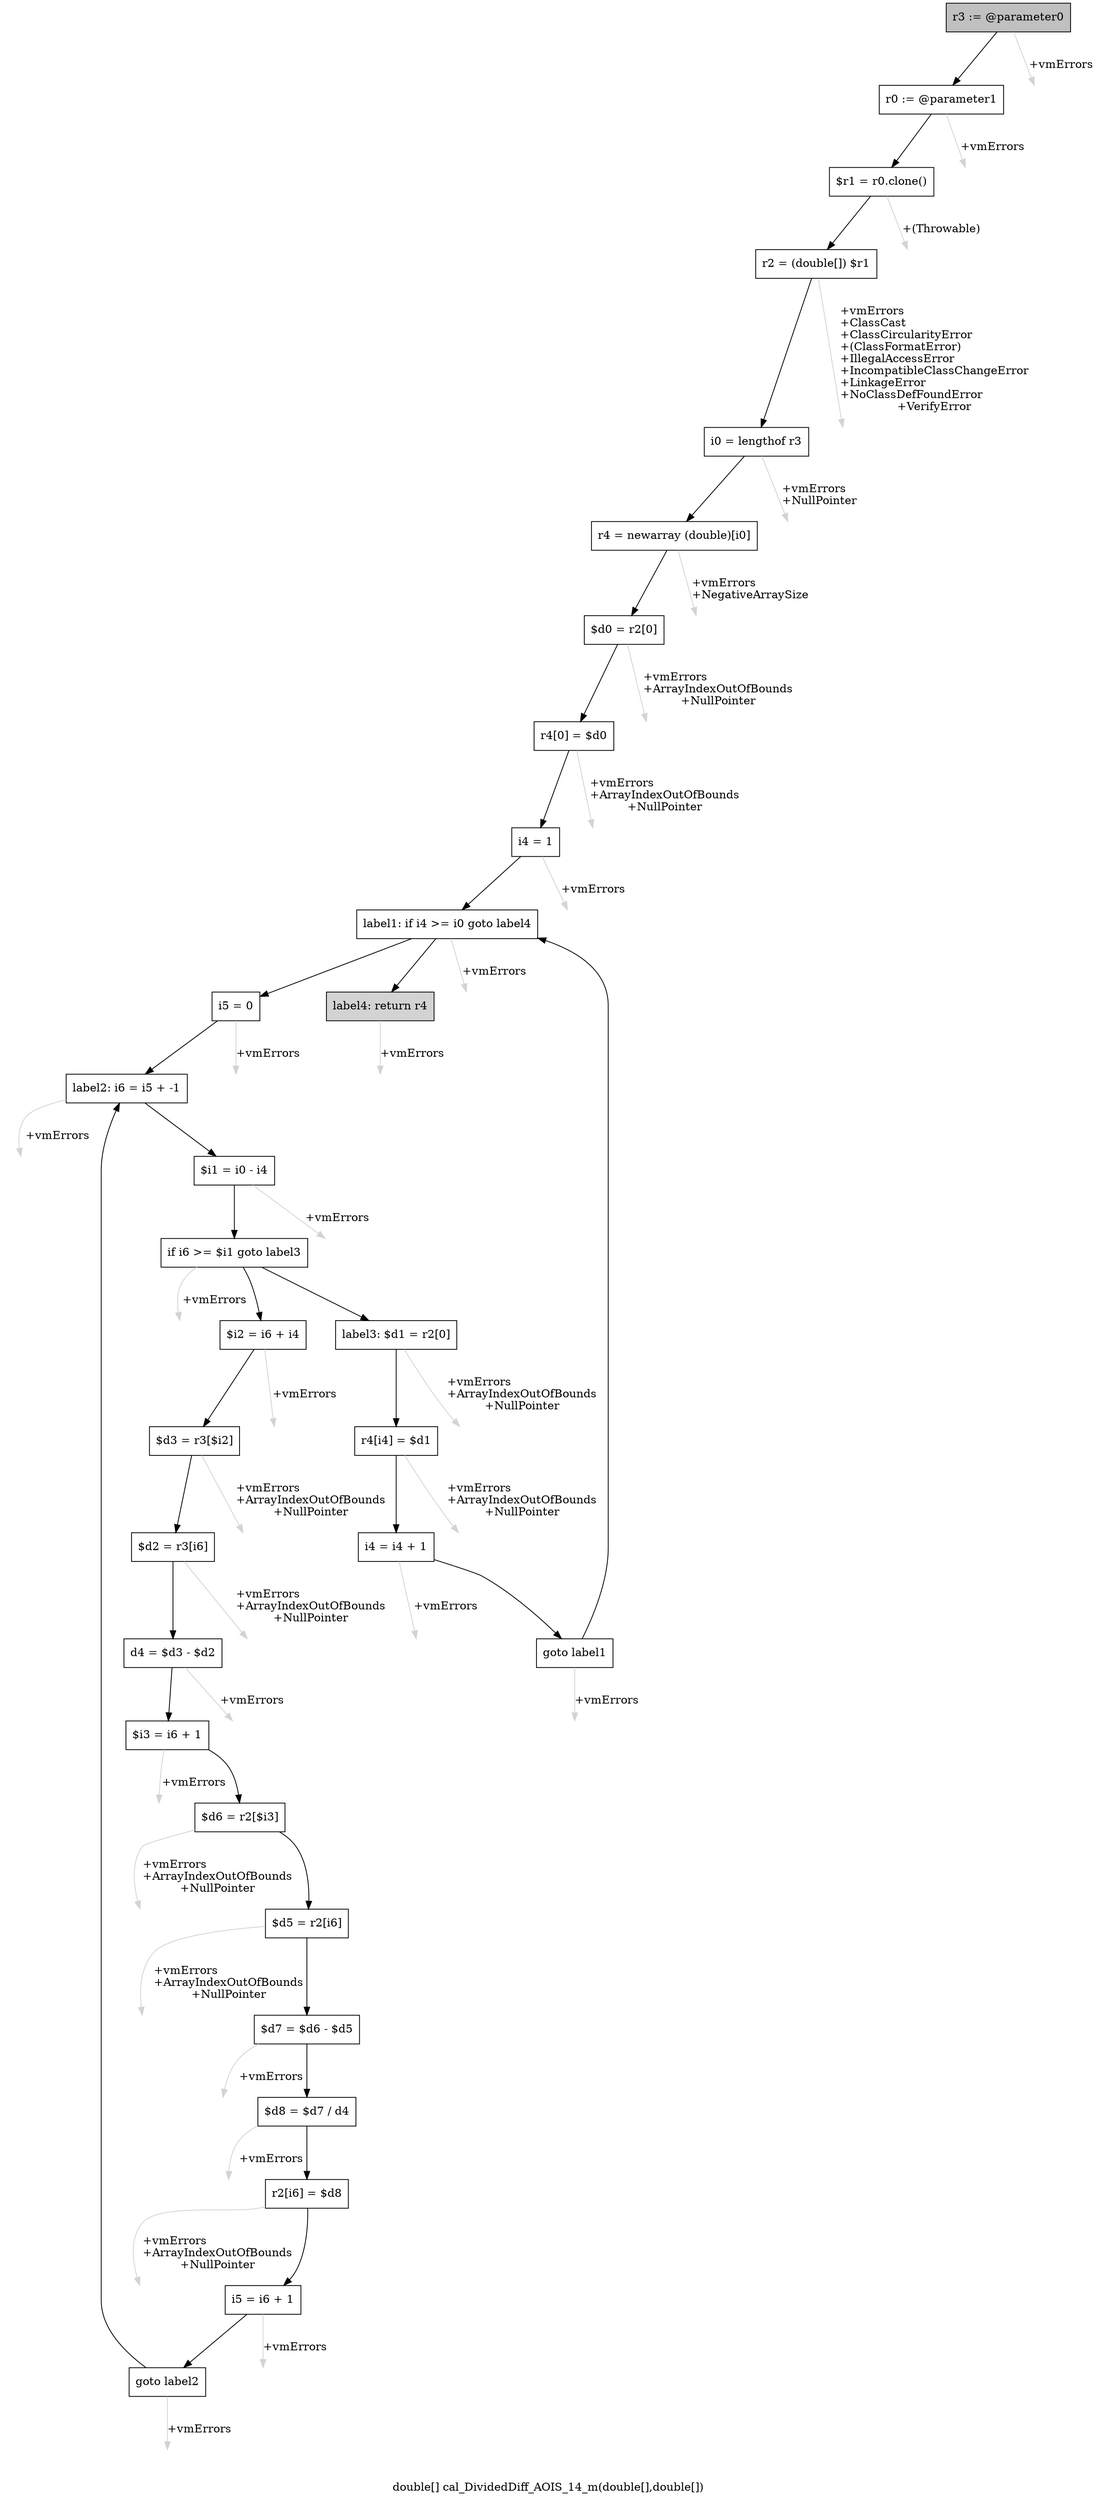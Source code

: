 digraph "double[] cal_DividedDiff_AOIS_14_m(double[],double[])" {
    label="double[] cal_DividedDiff_AOIS_14_m(double[],double[])";
    node [shape=box];
    "0" [style=filled,fillcolor=gray,label="r3 := @parameter0",];
    "1" [label="r0 := @parameter1",];
    "0"->"1" [color=black,];
    "31" [style=invis,label="Esc",];
    "0"->"31" [color=lightgray,label="\l+vmErrors",];
    "2" [label="$r1 = r0.clone()",];
    "1"->"2" [color=black,];
    "32" [style=invis,label="Esc",];
    "1"->"32" [color=lightgray,label="\l+vmErrors",];
    "3" [label="r2 = (double[]) $r1",];
    "2"->"3" [color=black,];
    "33" [style=invis,label="Esc",];
    "2"->"33" [color=lightgray,label="\l+(Throwable)",];
    "4" [label="i0 = lengthof r3",];
    "3"->"4" [color=black,];
    "34" [style=invis,label="Esc",];
    "3"->"34" [color=lightgray,label="\l+vmErrors\l+ClassCast\l+ClassCircularityError\l+(ClassFormatError)\l+IllegalAccessError\l+IncompatibleClassChangeError\l+LinkageError\l+NoClassDefFoundError\l+VerifyError",];
    "5" [label="r4 = newarray (double)[i0]",];
    "4"->"5" [color=black,];
    "35" [style=invis,label="Esc",];
    "4"->"35" [color=lightgray,label="\l+vmErrors\l+NullPointer",];
    "6" [label="$d0 = r2[0]",];
    "5"->"6" [color=black,];
    "36" [style=invis,label="Esc",];
    "5"->"36" [color=lightgray,label="\l+vmErrors\l+NegativeArraySize",];
    "7" [label="r4[0] = $d0",];
    "6"->"7" [color=black,];
    "37" [style=invis,label="Esc",];
    "6"->"37" [color=lightgray,label="\l+vmErrors\l+ArrayIndexOutOfBounds\l+NullPointer",];
    "8" [label="i4 = 1",];
    "7"->"8" [color=black,];
    "38" [style=invis,label="Esc",];
    "7"->"38" [color=lightgray,label="\l+vmErrors\l+ArrayIndexOutOfBounds\l+NullPointer",];
    "9" [label="label1: if i4 >= i0 goto label4",];
    "8"->"9" [color=black,];
    "39" [style=invis,label="Esc",];
    "8"->"39" [color=lightgray,label="\l+vmErrors",];
    "10" [label="i5 = 0",];
    "9"->"10" [color=black,];
    "30" [style=filled,fillcolor=lightgray,label="label4: return r4",];
    "9"->"30" [color=black,];
    "40" [style=invis,label="Esc",];
    "9"->"40" [color=lightgray,label="\l+vmErrors",];
    "11" [label="label2: i6 = i5 + -1",];
    "10"->"11" [color=black,];
    "41" [style=invis,label="Esc",];
    "10"->"41" [color=lightgray,label="\l+vmErrors",];
    "12" [label="$i1 = i0 - i4",];
    "11"->"12" [color=black,];
    "42" [style=invis,label="Esc",];
    "11"->"42" [color=lightgray,label="\l+vmErrors",];
    "13" [label="if i6 >= $i1 goto label3",];
    "12"->"13" [color=black,];
    "43" [style=invis,label="Esc",];
    "12"->"43" [color=lightgray,label="\l+vmErrors",];
    "14" [label="$i2 = i6 + i4",];
    "13"->"14" [color=black,];
    "26" [label="label3: $d1 = r2[0]",];
    "13"->"26" [color=black,];
    "44" [style=invis,label="Esc",];
    "13"->"44" [color=lightgray,label="\l+vmErrors",];
    "15" [label="$d3 = r3[$i2]",];
    "14"->"15" [color=black,];
    "45" [style=invis,label="Esc",];
    "14"->"45" [color=lightgray,label="\l+vmErrors",];
    "16" [label="$d2 = r3[i6]",];
    "15"->"16" [color=black,];
    "46" [style=invis,label="Esc",];
    "15"->"46" [color=lightgray,label="\l+vmErrors\l+ArrayIndexOutOfBounds\l+NullPointer",];
    "17" [label="d4 = $d3 - $d2",];
    "16"->"17" [color=black,];
    "47" [style=invis,label="Esc",];
    "16"->"47" [color=lightgray,label="\l+vmErrors\l+ArrayIndexOutOfBounds\l+NullPointer",];
    "18" [label="$i3 = i6 + 1",];
    "17"->"18" [color=black,];
    "48" [style=invis,label="Esc",];
    "17"->"48" [color=lightgray,label="\l+vmErrors",];
    "19" [label="$d6 = r2[$i3]",];
    "18"->"19" [color=black,];
    "49" [style=invis,label="Esc",];
    "18"->"49" [color=lightgray,label="\l+vmErrors",];
    "20" [label="$d5 = r2[i6]",];
    "19"->"20" [color=black,];
    "50" [style=invis,label="Esc",];
    "19"->"50" [color=lightgray,label="\l+vmErrors\l+ArrayIndexOutOfBounds\l+NullPointer",];
    "21" [label="$d7 = $d6 - $d5",];
    "20"->"21" [color=black,];
    "51" [style=invis,label="Esc",];
    "20"->"51" [color=lightgray,label="\l+vmErrors\l+ArrayIndexOutOfBounds\l+NullPointer",];
    "22" [label="$d8 = $d7 / d4",];
    "21"->"22" [color=black,];
    "52" [style=invis,label="Esc",];
    "21"->"52" [color=lightgray,label="\l+vmErrors",];
    "23" [label="r2[i6] = $d8",];
    "22"->"23" [color=black,];
    "53" [style=invis,label="Esc",];
    "22"->"53" [color=lightgray,label="\l+vmErrors",];
    "24" [label="i5 = i6 + 1",];
    "23"->"24" [color=black,];
    "54" [style=invis,label="Esc",];
    "23"->"54" [color=lightgray,label="\l+vmErrors\l+ArrayIndexOutOfBounds\l+NullPointer",];
    "25" [label="goto label2",];
    "24"->"25" [color=black,];
    "55" [style=invis,label="Esc",];
    "24"->"55" [color=lightgray,label="\l+vmErrors",];
    "25"->"11" [color=black,];
    "56" [style=invis,label="Esc",];
    "25"->"56" [color=lightgray,label="\l+vmErrors",];
    "27" [label="r4[i4] = $d1",];
    "26"->"27" [color=black,];
    "57" [style=invis,label="Esc",];
    "26"->"57" [color=lightgray,label="\l+vmErrors\l+ArrayIndexOutOfBounds\l+NullPointer",];
    "28" [label="i4 = i4 + 1",];
    "27"->"28" [color=black,];
    "58" [style=invis,label="Esc",];
    "27"->"58" [color=lightgray,label="\l+vmErrors\l+ArrayIndexOutOfBounds\l+NullPointer",];
    "29" [label="goto label1",];
    "28"->"29" [color=black,];
    "59" [style=invis,label="Esc",];
    "28"->"59" [color=lightgray,label="\l+vmErrors",];
    "29"->"9" [color=black,];
    "60" [style=invis,label="Esc",];
    "29"->"60" [color=lightgray,label="\l+vmErrors",];
    "61" [style=invis,label="Esc",];
    "30"->"61" [color=lightgray,label="\l+vmErrors",];
}
